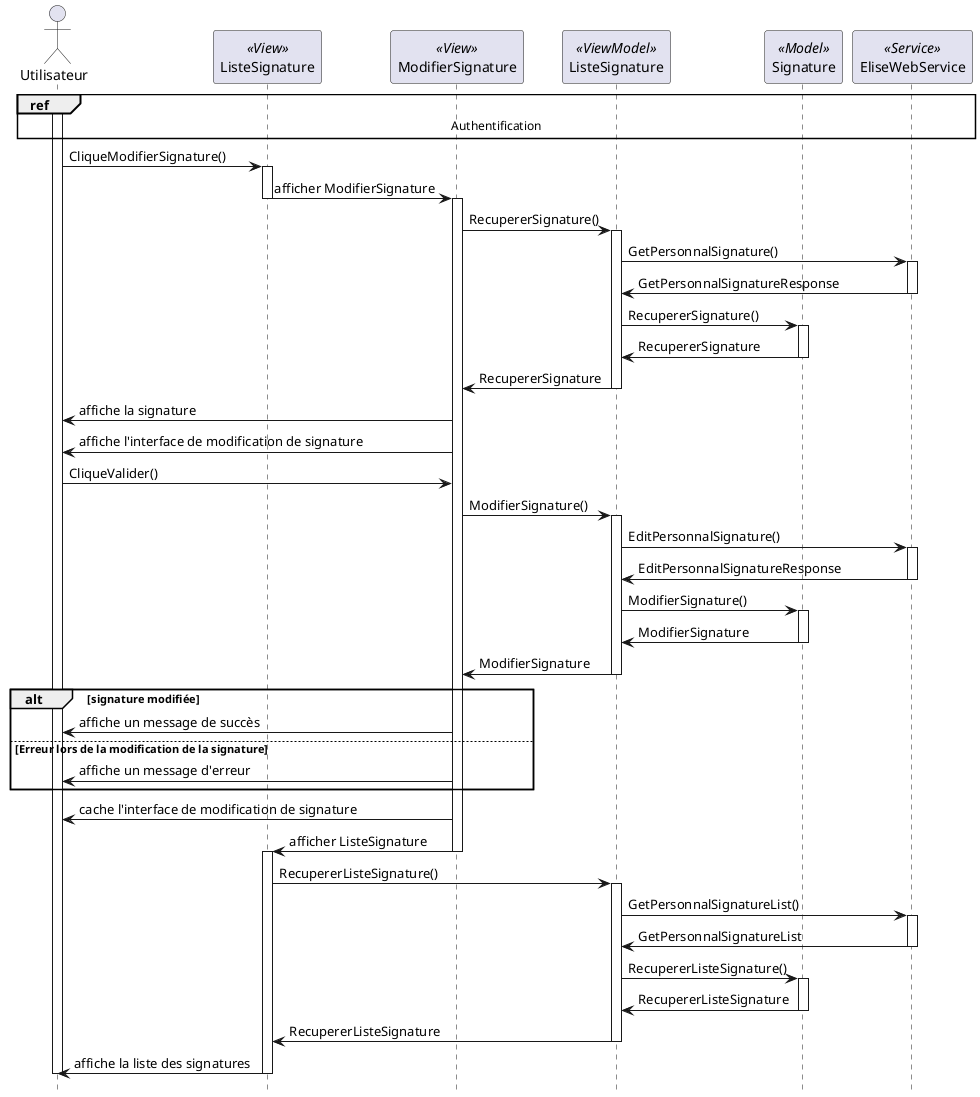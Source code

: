 @startuml sequence_update_signature

hide footbox


actor "Utilisateur" as user
participant "ListeSignature" as liste << View >>
participant "ModifierSignature" as update << View >>
participant "ListeSignature" as vm << ViewModel >>
participant "Signature" as model << Model >>
participant "EliseWebService" as ws << Service >>



ref over user, liste,update,vm,model,ws : Authentification
activate user
user -> liste : CliqueModifierSignature()
activate liste
liste -> update : afficher ModifierSignature
deactivate liste
activate update
update -> vm : RecupererSignature()
activate vm
vm -> ws : GetPersonnalSignature()
activate ws
ws -> vm : GetPersonnalSignatureResponse
deactivate ws
vm -> model : RecupererSignature()
activate model
model -> vm : RecupererSignature
deactivate model
vm -> update : RecupererSignature
deactivate vm
update -> user : affiche la signature
update -> user : affiche l'interface de modification de signature
user -> update : CliqueValider()
update -> vm : ModifierSignature()
activate vm
vm -> ws : EditPersonnalSignature()
activate ws
ws -> vm : EditPersonnalSignatureResponse
deactivate ws
vm -> model : ModifierSignature()
activate model
model -> vm : ModifierSignature
deactivate model
vm -> update : ModifierSignature
deactivate vm
alt signature modifiée

update -> user : affiche un message de succès
else Erreur lors de la modification de la signature
update -> user : affiche un message d'erreur
end


update -> user : cache l'interface de modification de signature
update -> liste : afficher ListeSignature
deactivate update
activate liste
liste -> vm : RecupererListeSignature()
activate vm
vm -> ws : GetPersonnalSignatureList()
activate ws
ws -> vm : GetPersonnalSignatureList
deactivate ws
vm -> model : RecupererListeSignature()
activate model
model -> vm : RecupererListeSignature
deactivate model
vm -> liste : RecupererListeSignature
deactivate vm
liste -> user : affiche la liste des signatures
deactivate liste
deactivate user